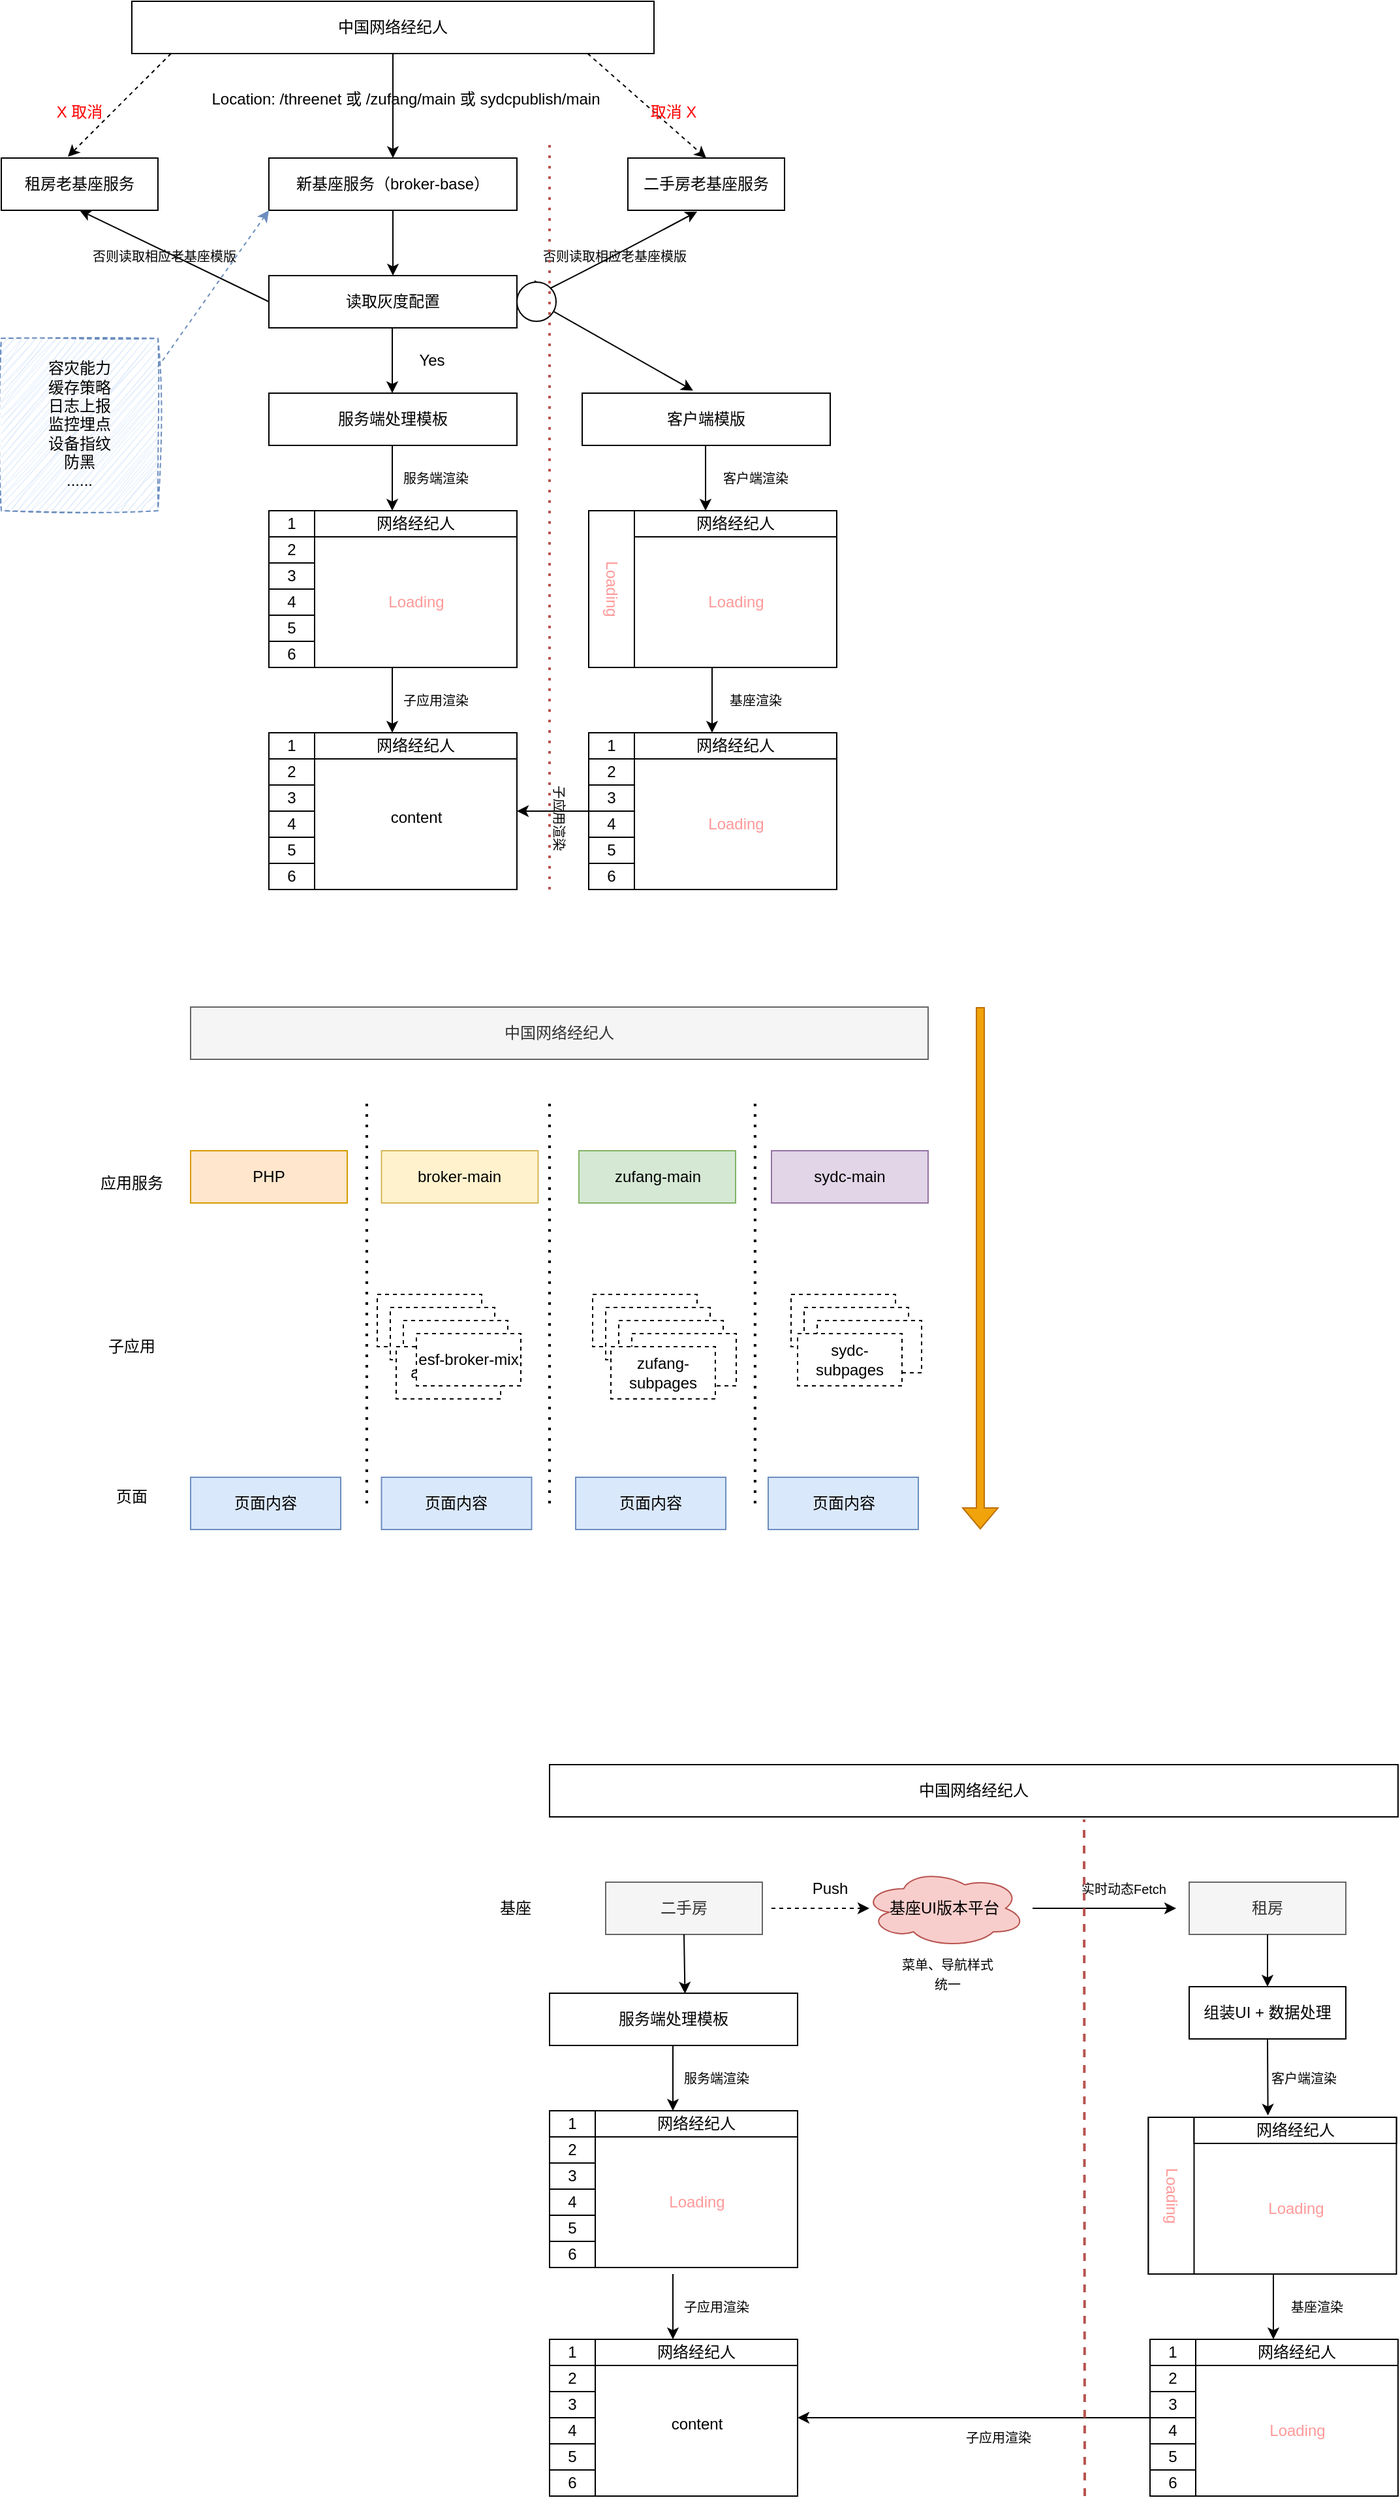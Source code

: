 <mxfile version="22.1.3" type="github">
  <diagram name="第 1 页" id="KboBQO40LJ166vQfK9up">
    <mxGraphModel dx="1192" dy="870" grid="1" gridSize="10" guides="1" tooltips="1" connect="1" arrows="1" fold="1" page="1" pageScale="1" pageWidth="1654" pageHeight="2336" math="0" shadow="0">
      <root>
        <mxCell id="0" />
        <mxCell id="1" parent="0" />
        <mxCell id="LZNmQ3xyyFpSb8-bCFY_-2" value="中国网络经纪人" style="rounded=0;whiteSpace=wrap;html=1;" parent="1" vertex="1">
          <mxGeometry x="420" y="50" width="400" height="40" as="geometry" />
        </mxCell>
        <mxCell id="CjFGkRXVxmC30UTL341p-1" value="二手房老基座服务" style="rounded=0;whiteSpace=wrap;html=1;" vertex="1" parent="1">
          <mxGeometry x="800" y="170" width="120" height="40" as="geometry" />
        </mxCell>
        <mxCell id="CjFGkRXVxmC30UTL341p-2" value="新基座服务（broker-base）" style="rounded=0;whiteSpace=wrap;html=1;" vertex="1" parent="1">
          <mxGeometry x="525" y="170" width="190" height="40" as="geometry" />
        </mxCell>
        <mxCell id="CjFGkRXVxmC30UTL341p-3" value="租房老基座服务" style="rounded=0;whiteSpace=wrap;html=1;" vertex="1" parent="1">
          <mxGeometry x="320" y="170" width="120" height="40" as="geometry" />
        </mxCell>
        <mxCell id="CjFGkRXVxmC30UTL341p-8" value="读取灰度配置" style="rounded=0;whiteSpace=wrap;html=1;" vertex="1" parent="1">
          <mxGeometry x="525" y="260" width="190" height="40" as="geometry" />
        </mxCell>
        <mxCell id="CjFGkRXVxmC30UTL341p-9" value="服务端处理模板" style="rounded=0;whiteSpace=wrap;html=1;" vertex="1" parent="1">
          <mxGeometry x="525" y="350" width="190" height="40" as="geometry" />
        </mxCell>
        <mxCell id="CjFGkRXVxmC30UTL341p-10" value="" style="rounded=0;whiteSpace=wrap;html=1;" vertex="1" parent="1">
          <mxGeometry x="525" y="440" width="190" height="120" as="geometry" />
        </mxCell>
        <mxCell id="CjFGkRXVxmC30UTL341p-11" value="" style="endArrow=classic;html=1;rounded=0;exitX=0.5;exitY=1;exitDx=0;exitDy=0;entryX=0.5;entryY=0;entryDx=0;entryDy=0;" edge="1" parent="1" source="CjFGkRXVxmC30UTL341p-2" target="CjFGkRXVxmC30UTL341p-8">
          <mxGeometry width="50" height="50" relative="1" as="geometry">
            <mxPoint x="290" y="490" as="sourcePoint" />
            <mxPoint x="620" y="250" as="targetPoint" />
          </mxGeometry>
        </mxCell>
        <mxCell id="CjFGkRXVxmC30UTL341p-12" value="" style="endArrow=classic;html=1;rounded=0;exitX=0.5;exitY=1;exitDx=0;exitDy=0;entryX=0.5;entryY=0;entryDx=0;entryDy=0;" edge="1" parent="1">
          <mxGeometry width="50" height="50" relative="1" as="geometry">
            <mxPoint x="619.5" y="300" as="sourcePoint" />
            <mxPoint x="619.5" y="350" as="targetPoint" />
          </mxGeometry>
        </mxCell>
        <mxCell id="CjFGkRXVxmC30UTL341p-13" value="" style="endArrow=classic;html=1;rounded=0;exitX=0.5;exitY=1;exitDx=0;exitDy=0;entryX=0.5;entryY=0;entryDx=0;entryDy=0;" edge="1" parent="1">
          <mxGeometry width="50" height="50" relative="1" as="geometry">
            <mxPoint x="619.5" y="390" as="sourcePoint" />
            <mxPoint x="619.5" y="440" as="targetPoint" />
          </mxGeometry>
        </mxCell>
        <mxCell id="CjFGkRXVxmC30UTL341p-15" value="1" style="rounded=0;whiteSpace=wrap;html=1;" vertex="1" parent="1">
          <mxGeometry x="525" y="440" width="35" height="20" as="geometry" />
        </mxCell>
        <mxCell id="CjFGkRXVxmC30UTL341p-16" value="2" style="rounded=0;whiteSpace=wrap;html=1;" vertex="1" parent="1">
          <mxGeometry x="525" y="460" width="35" height="20" as="geometry" />
        </mxCell>
        <mxCell id="CjFGkRXVxmC30UTL341p-17" value="网络经纪人" style="rounded=0;whiteSpace=wrap;html=1;" vertex="1" parent="1">
          <mxGeometry x="560" y="440" width="155" height="20" as="geometry" />
        </mxCell>
        <mxCell id="CjFGkRXVxmC30UTL341p-18" value="3" style="rounded=0;whiteSpace=wrap;html=1;" vertex="1" parent="1">
          <mxGeometry x="525" y="480" width="35" height="20" as="geometry" />
        </mxCell>
        <mxCell id="CjFGkRXVxmC30UTL341p-19" value="4" style="rounded=0;whiteSpace=wrap;html=1;" vertex="1" parent="1">
          <mxGeometry x="525" y="500" width="35" height="20" as="geometry" />
        </mxCell>
        <mxCell id="CjFGkRXVxmC30UTL341p-20" value="5" style="rounded=0;whiteSpace=wrap;html=1;" vertex="1" parent="1">
          <mxGeometry x="525" y="520" width="35" height="20" as="geometry" />
        </mxCell>
        <mxCell id="CjFGkRXVxmC30UTL341p-21" value="6" style="rounded=0;whiteSpace=wrap;html=1;" vertex="1" parent="1">
          <mxGeometry x="525" y="540" width="35" height="20" as="geometry" />
        </mxCell>
        <mxCell id="CjFGkRXVxmC30UTL341p-22" value="&lt;font color=&quot;#ff9999&quot;&gt;Loading&lt;/font&gt;" style="rounded=0;whiteSpace=wrap;html=1;strokeColor=none;" vertex="1" parent="1">
          <mxGeometry x="578" y="480" width="120" height="60" as="geometry" />
        </mxCell>
        <mxCell id="CjFGkRXVxmC30UTL341p-23" value="" style="rounded=0;whiteSpace=wrap;html=1;" vertex="1" parent="1">
          <mxGeometry x="525" y="610" width="190" height="120" as="geometry" />
        </mxCell>
        <mxCell id="CjFGkRXVxmC30UTL341p-24" value="1" style="rounded=0;whiteSpace=wrap;html=1;" vertex="1" parent="1">
          <mxGeometry x="525" y="610" width="35" height="20" as="geometry" />
        </mxCell>
        <mxCell id="CjFGkRXVxmC30UTL341p-25" value="2" style="rounded=0;whiteSpace=wrap;html=1;" vertex="1" parent="1">
          <mxGeometry x="525" y="630" width="35" height="20" as="geometry" />
        </mxCell>
        <mxCell id="CjFGkRXVxmC30UTL341p-26" value="网络经纪人" style="rounded=0;whiteSpace=wrap;html=1;" vertex="1" parent="1">
          <mxGeometry x="560" y="610" width="155" height="20" as="geometry" />
        </mxCell>
        <mxCell id="CjFGkRXVxmC30UTL341p-27" value="3" style="rounded=0;whiteSpace=wrap;html=1;" vertex="1" parent="1">
          <mxGeometry x="525" y="650" width="35" height="20" as="geometry" />
        </mxCell>
        <mxCell id="CjFGkRXVxmC30UTL341p-28" value="4" style="rounded=0;whiteSpace=wrap;html=1;" vertex="1" parent="1">
          <mxGeometry x="525" y="670" width="35" height="20" as="geometry" />
        </mxCell>
        <mxCell id="CjFGkRXVxmC30UTL341p-29" value="5" style="rounded=0;whiteSpace=wrap;html=1;" vertex="1" parent="1">
          <mxGeometry x="525" y="690" width="35" height="20" as="geometry" />
        </mxCell>
        <mxCell id="CjFGkRXVxmC30UTL341p-30" value="6" style="rounded=0;whiteSpace=wrap;html=1;" vertex="1" parent="1">
          <mxGeometry x="525" y="710" width="35" height="20" as="geometry" />
        </mxCell>
        <mxCell id="CjFGkRXVxmC30UTL341p-33" value="content" style="text;html=1;strokeColor=none;fillColor=none;align=center;verticalAlign=middle;whiteSpace=wrap;rounded=0;" vertex="1" parent="1">
          <mxGeometry x="607.5" y="660" width="60" height="30" as="geometry" />
        </mxCell>
        <mxCell id="CjFGkRXVxmC30UTL341p-34" value="" style="endArrow=classic;html=1;rounded=0;exitX=0.5;exitY=1;exitDx=0;exitDy=0;entryX=0.5;entryY=0;entryDx=0;entryDy=0;" edge="1" parent="1">
          <mxGeometry width="50" height="50" relative="1" as="geometry">
            <mxPoint x="619.5" y="560" as="sourcePoint" />
            <mxPoint x="619.5" y="610" as="targetPoint" />
          </mxGeometry>
        </mxCell>
        <mxCell id="CjFGkRXVxmC30UTL341p-35" value="" style="endArrow=classic;html=1;rounded=0;exitX=0.5;exitY=1;exitDx=0;exitDy=0;entryX=0.5;entryY=0;entryDx=0;entryDy=0;" edge="1" parent="1" source="LZNmQ3xyyFpSb8-bCFY_-2" target="CjFGkRXVxmC30UTL341p-2">
          <mxGeometry width="50" height="50" relative="1" as="geometry">
            <mxPoint x="630" y="160" as="sourcePoint" />
            <mxPoint x="680" y="110" as="targetPoint" />
          </mxGeometry>
        </mxCell>
        <mxCell id="CjFGkRXVxmC30UTL341p-36" value="Location: /threenet 或 /zufang/main 或 sydcpublish/main" style="text;html=1;strokeColor=none;fillColor=none;align=center;verticalAlign=middle;whiteSpace=wrap;rounded=0;" vertex="1" parent="1">
          <mxGeometry x="450" y="110" width="360" height="30" as="geometry" />
        </mxCell>
        <mxCell id="CjFGkRXVxmC30UTL341p-37" value="" style="endArrow=classic;html=1;rounded=0;exitX=0.873;exitY=1;exitDx=0;exitDy=0;exitPerimeter=0;entryX=0.5;entryY=0;entryDx=0;entryDy=0;dashed=1;" edge="1" parent="1" source="LZNmQ3xyyFpSb8-bCFY_-2" target="CjFGkRXVxmC30UTL341p-1">
          <mxGeometry width="50" height="50" relative="1" as="geometry">
            <mxPoint x="920" y="130" as="sourcePoint" />
            <mxPoint x="970" y="80" as="targetPoint" />
          </mxGeometry>
        </mxCell>
        <mxCell id="CjFGkRXVxmC30UTL341p-38" value="" style="endArrow=classic;html=1;rounded=0;exitX=0.873;exitY=1;exitDx=0;exitDy=0;exitPerimeter=0;entryX=0.425;entryY=-0.025;entryDx=0;entryDy=0;entryPerimeter=0;dashed=1;" edge="1" parent="1" target="CjFGkRXVxmC30UTL341p-3">
          <mxGeometry width="50" height="50" relative="1" as="geometry">
            <mxPoint x="450" y="90" as="sourcePoint" />
            <mxPoint x="541" y="170" as="targetPoint" />
          </mxGeometry>
        </mxCell>
        <mxCell id="CjFGkRXVxmC30UTL341p-39" value="&lt;font color=&quot;#ff0000&quot;&gt;X 取消&lt;/font&gt;" style="text;html=1;strokeColor=none;fillColor=none;align=center;verticalAlign=middle;whiteSpace=wrap;rounded=0;" vertex="1" parent="1">
          <mxGeometry x="350" y="120" width="60" height="30" as="geometry" />
        </mxCell>
        <mxCell id="CjFGkRXVxmC30UTL341p-40" value="&lt;font color=&quot;#ff0000&quot;&gt;取消 X&lt;/font&gt;" style="text;html=1;strokeColor=none;fillColor=none;align=center;verticalAlign=middle;whiteSpace=wrap;rounded=0;" vertex="1" parent="1">
          <mxGeometry x="805" y="120" width="60" height="30" as="geometry" />
        </mxCell>
        <mxCell id="CjFGkRXVxmC30UTL341p-41" value="Yes" style="text;html=1;strokeColor=none;fillColor=none;align=center;verticalAlign=middle;whiteSpace=wrap;rounded=0;" vertex="1" parent="1">
          <mxGeometry x="620" y="310" width="60" height="30" as="geometry" />
        </mxCell>
        <mxCell id="CjFGkRXVxmC30UTL341p-43" value="" style="curved=1;endArrow=classic;html=1;rounded=0;entryX=0.442;entryY=1.025;entryDx=0;entryDy=0;entryPerimeter=0;" edge="1" parent="1" target="CjFGkRXVxmC30UTL341p-1">
          <mxGeometry width="50" height="50" relative="1" as="geometry">
            <mxPoint x="740" y="270" as="sourcePoint" />
            <mxPoint x="770" y="230" as="targetPoint" />
            <Array as="points">
              <mxPoint x="780" y="250" />
            </Array>
          </mxGeometry>
        </mxCell>
        <mxCell id="CjFGkRXVxmC30UTL341p-44" value="" style="curved=1;endArrow=classic;html=1;rounded=0;exitX=0;exitY=0.5;exitDx=0;exitDy=0;entryX=0.5;entryY=1;entryDx=0;entryDy=0;" edge="1" parent="1" source="CjFGkRXVxmC30UTL341p-8" target="CjFGkRXVxmC30UTL341p-3">
          <mxGeometry width="50" height="50" relative="1" as="geometry">
            <mxPoint x="300" y="300" as="sourcePoint" />
            <mxPoint x="460" y="190" as="targetPoint" />
            <Array as="points" />
          </mxGeometry>
        </mxCell>
        <mxCell id="CjFGkRXVxmC30UTL341p-45" value="&lt;font style=&quot;font-size: 10px;&quot;&gt;否则读取相应老基座模版&lt;/font&gt;" style="text;html=1;strokeColor=none;fillColor=none;align=center;verticalAlign=middle;whiteSpace=wrap;rounded=0;" vertex="1" parent="1">
          <mxGeometry x="710" y="230" width="160" height="30" as="geometry" />
        </mxCell>
        <mxCell id="CjFGkRXVxmC30UTL341p-49" value="&lt;font style=&quot;font-size: 10px;&quot;&gt;否则读取相应老基座模版&lt;/font&gt;" style="text;html=1;strokeColor=none;fillColor=none;align=center;verticalAlign=middle;whiteSpace=wrap;rounded=0;" vertex="1" parent="1">
          <mxGeometry x="365" y="230" width="160" height="30" as="geometry" />
        </mxCell>
        <mxCell id="CjFGkRXVxmC30UTL341p-50" value="&lt;font style=&quot;font-size: 10px;&quot;&gt;服务端渲染&lt;/font&gt;" style="text;html=1;strokeColor=none;fillColor=none;align=center;verticalAlign=middle;whiteSpace=wrap;rounded=0;" vertex="1" parent="1">
          <mxGeometry x="608" y="400" width="90" height="30" as="geometry" />
        </mxCell>
        <mxCell id="CjFGkRXVxmC30UTL341p-51" value="客户端模版" style="rounded=0;whiteSpace=wrap;html=1;" vertex="1" parent="1">
          <mxGeometry x="765" y="350" width="190" height="40" as="geometry" />
        </mxCell>
        <mxCell id="CjFGkRXVxmC30UTL341p-52" value="" style="endArrow=classic;html=1;rounded=0;entryX=0.447;entryY=-0.05;entryDx=0;entryDy=0;entryPerimeter=0;" edge="1" parent="1" source="CjFGkRXVxmC30UTL341p-53" target="CjFGkRXVxmC30UTL341p-51">
          <mxGeometry width="50" height="50" relative="1" as="geometry">
            <mxPoint x="740" y="280" as="sourcePoint" />
            <mxPoint x="880" y="290" as="targetPoint" />
          </mxGeometry>
        </mxCell>
        <mxCell id="CjFGkRXVxmC30UTL341p-54" value="" style="endArrow=classic;html=1;rounded=0;entryX=0.447;entryY=-0.05;entryDx=0;entryDy=0;entryPerimeter=0;" edge="1" parent="1" target="CjFGkRXVxmC30UTL341p-53">
          <mxGeometry width="50" height="50" relative="1" as="geometry">
            <mxPoint x="740" y="280" as="sourcePoint" />
            <mxPoint x="850" y="348" as="targetPoint" />
          </mxGeometry>
        </mxCell>
        <mxCell id="CjFGkRXVxmC30UTL341p-53" value="" style="ellipse;whiteSpace=wrap;html=1;aspect=fixed;" vertex="1" parent="1">
          <mxGeometry x="715" y="265" width="30" height="30" as="geometry" />
        </mxCell>
        <mxCell id="CjFGkRXVxmC30UTL341p-55" value="" style="rounded=0;whiteSpace=wrap;html=1;" vertex="1" parent="1">
          <mxGeometry x="770" y="440" width="190" height="120" as="geometry" />
        </mxCell>
        <mxCell id="CjFGkRXVxmC30UTL341p-56" value="" style="rounded=0;whiteSpace=wrap;html=1;" vertex="1" parent="1">
          <mxGeometry x="770" y="440" width="35" height="120" as="geometry" />
        </mxCell>
        <mxCell id="CjFGkRXVxmC30UTL341p-58" value="网络经纪人" style="rounded=0;whiteSpace=wrap;html=1;" vertex="1" parent="1">
          <mxGeometry x="805" y="440" width="155" height="20" as="geometry" />
        </mxCell>
        <mxCell id="CjFGkRXVxmC30UTL341p-63" value="&lt;font color=&quot;#ff9999&quot;&gt;Loading&lt;/font&gt;" style="rounded=0;whiteSpace=wrap;html=1;strokeColor=none;" vertex="1" parent="1">
          <mxGeometry x="823" y="480" width="120" height="60" as="geometry" />
        </mxCell>
        <mxCell id="CjFGkRXVxmC30UTL341p-64" value="" style="rounded=0;whiteSpace=wrap;html=1;" vertex="1" parent="1">
          <mxGeometry x="770" y="610" width="190" height="120" as="geometry" />
        </mxCell>
        <mxCell id="CjFGkRXVxmC30UTL341p-65" value="1" style="rounded=0;whiteSpace=wrap;html=1;" vertex="1" parent="1">
          <mxGeometry x="770" y="610" width="35" height="20" as="geometry" />
        </mxCell>
        <mxCell id="CjFGkRXVxmC30UTL341p-66" value="2" style="rounded=0;whiteSpace=wrap;html=1;" vertex="1" parent="1">
          <mxGeometry x="770" y="630" width="35" height="20" as="geometry" />
        </mxCell>
        <mxCell id="CjFGkRXVxmC30UTL341p-67" value="网络经纪人" style="rounded=0;whiteSpace=wrap;html=1;" vertex="1" parent="1">
          <mxGeometry x="805" y="610" width="155" height="20" as="geometry" />
        </mxCell>
        <mxCell id="CjFGkRXVxmC30UTL341p-68" value="3" style="rounded=0;whiteSpace=wrap;html=1;" vertex="1" parent="1">
          <mxGeometry x="770" y="650" width="35" height="20" as="geometry" />
        </mxCell>
        <mxCell id="CjFGkRXVxmC30UTL341p-69" value="4" style="rounded=0;whiteSpace=wrap;html=1;" vertex="1" parent="1">
          <mxGeometry x="770" y="670" width="35" height="20" as="geometry" />
        </mxCell>
        <mxCell id="CjFGkRXVxmC30UTL341p-70" value="5" style="rounded=0;whiteSpace=wrap;html=1;" vertex="1" parent="1">
          <mxGeometry x="770" y="690" width="35" height="20" as="geometry" />
        </mxCell>
        <mxCell id="CjFGkRXVxmC30UTL341p-71" value="6" style="rounded=0;whiteSpace=wrap;html=1;" vertex="1" parent="1">
          <mxGeometry x="770" y="710" width="35" height="20" as="geometry" />
        </mxCell>
        <mxCell id="CjFGkRXVxmC30UTL341p-73" value="" style="endArrow=classic;html=1;rounded=0;exitX=0.5;exitY=1;exitDx=0;exitDy=0;entryX=0.5;entryY=0;entryDx=0;entryDy=0;" edge="1" parent="1">
          <mxGeometry width="50" height="50" relative="1" as="geometry">
            <mxPoint x="864.5" y="560" as="sourcePoint" />
            <mxPoint x="864.5" y="610" as="targetPoint" />
          </mxGeometry>
        </mxCell>
        <mxCell id="CjFGkRXVxmC30UTL341p-74" value="&lt;font style=&quot;font-size: 10px;&quot;&gt;客户端渲染&lt;/font&gt;" style="text;html=1;strokeColor=none;fillColor=none;align=center;verticalAlign=middle;whiteSpace=wrap;rounded=0;" vertex="1" parent="1">
          <mxGeometry x="853" y="400" width="90" height="30" as="geometry" />
        </mxCell>
        <mxCell id="CjFGkRXVxmC30UTL341p-75" value="&lt;font color=&quot;#ff9999&quot;&gt;Loading&lt;/font&gt;" style="rounded=0;whiteSpace=wrap;html=1;strokeColor=none;rotation=90;" vertex="1" parent="1">
          <mxGeometry x="731.25" y="485" width="112.5" height="30" as="geometry" />
        </mxCell>
        <mxCell id="CjFGkRXVxmC30UTL341p-77" value="&lt;font color=&quot;#ff9999&quot;&gt;Loading&lt;/font&gt;" style="rounded=0;whiteSpace=wrap;html=1;strokeColor=none;" vertex="1" parent="1">
          <mxGeometry x="823" y="650" width="120" height="60" as="geometry" />
        </mxCell>
        <mxCell id="CjFGkRXVxmC30UTL341p-78" value="" style="endArrow=classic;html=1;rounded=0;exitX=0.5;exitY=1;exitDx=0;exitDy=0;entryX=0.5;entryY=0;entryDx=0;entryDy=0;" edge="1" parent="1">
          <mxGeometry width="50" height="50" relative="1" as="geometry">
            <mxPoint x="859.5" y="390" as="sourcePoint" />
            <mxPoint x="859.5" y="440" as="targetPoint" />
          </mxGeometry>
        </mxCell>
        <mxCell id="CjFGkRXVxmC30UTL341p-79" value="" style="endArrow=classic;html=1;rounded=0;exitX=0;exitY=0;exitDx=0;exitDy=0;entryX=1;entryY=0.5;entryDx=0;entryDy=0;" edge="1" parent="1" source="CjFGkRXVxmC30UTL341p-69" target="CjFGkRXVxmC30UTL341p-23">
          <mxGeometry width="50" height="50" relative="1" as="geometry">
            <mxPoint x="884.5" y="580" as="sourcePoint" />
            <mxPoint x="884.5" y="630" as="targetPoint" />
          </mxGeometry>
        </mxCell>
        <mxCell id="CjFGkRXVxmC30UTL341p-81" value="中国网络经纪人" style="rounded=0;whiteSpace=wrap;html=1;fillColor=#f5f5f5;fontColor=#333333;strokeColor=#666666;" vertex="1" parent="1">
          <mxGeometry x="465" y="820" width="565" height="40" as="geometry" />
        </mxCell>
        <mxCell id="CjFGkRXVxmC30UTL341p-82" value="PHP" style="rounded=0;whiteSpace=wrap;html=1;fillColor=#ffe6cc;strokeColor=#d79b00;" vertex="1" parent="1">
          <mxGeometry x="465" y="930" width="120" height="40" as="geometry" />
        </mxCell>
        <mxCell id="CjFGkRXVxmC30UTL341p-83" value="broker-main" style="rounded=0;whiteSpace=wrap;html=1;fillColor=#fff2cc;strokeColor=#d6b656;" vertex="1" parent="1">
          <mxGeometry x="611.25" y="930" width="120" height="40" as="geometry" />
        </mxCell>
        <mxCell id="CjFGkRXVxmC30UTL341p-84" value="租房" style="rounded=0;whiteSpace=wrap;html=1;fillColor=#f5f5f5;fontColor=#333333;strokeColor=#666666;" vertex="1" parent="1">
          <mxGeometry x="1230" y="1490" width="120" height="40" as="geometry" />
        </mxCell>
        <mxCell id="CjFGkRXVxmC30UTL341p-85" value="sydc-main" style="rounded=0;whiteSpace=wrap;html=1;fillColor=#e1d5e7;strokeColor=#9673a6;" vertex="1" parent="1">
          <mxGeometry x="910" y="930" width="120" height="40" as="geometry" />
        </mxCell>
        <mxCell id="CjFGkRXVxmC30UTL341p-86" value="broker-web" style="rounded=0;whiteSpace=wrap;html=1;dashed=1;" vertex="1" parent="1">
          <mxGeometry x="608" y="1040" width="80" height="40" as="geometry" />
        </mxCell>
        <mxCell id="CjFGkRXVxmC30UTL341p-87" value="esf-web" style="rounded=0;whiteSpace=wrap;html=1;dashed=1;" vertex="1" parent="1">
          <mxGeometry x="618" y="1050" width="80" height="40" as="geometry" />
        </mxCell>
        <mxCell id="CjFGkRXVxmC30UTL341p-88" value="esf-shikan" style="rounded=0;whiteSpace=wrap;html=1;dashed=1;" vertex="1" parent="1">
          <mxGeometry x="628" y="1060" width="80" height="40" as="geometry" />
        </mxCell>
        <mxCell id="CjFGkRXVxmC30UTL341p-90" value="aifang-web" style="rounded=0;whiteSpace=wrap;html=1;dashed=1;" vertex="1" parent="1">
          <mxGeometry x="622.5" y="1080" width="80" height="40" as="geometry" />
        </mxCell>
        <mxCell id="CjFGkRXVxmC30UTL341p-91" value="..." style="rounded=0;whiteSpace=wrap;html=1;dashed=1;" vertex="1" parent="1">
          <mxGeometry x="773" y="1040" width="80" height="40" as="geometry" />
        </mxCell>
        <mxCell id="CjFGkRXVxmC30UTL341p-95" value="..." style="rounded=0;whiteSpace=wrap;html=1;dashed=1;" vertex="1" parent="1">
          <mxGeometry x="925" y="1040" width="80" height="40" as="geometry" />
        </mxCell>
        <mxCell id="CjFGkRXVxmC30UTL341p-97" value="页面内容" style="rounded=0;whiteSpace=wrap;html=1;fillColor=#dae8fc;strokeColor=#6c8ebf;" vertex="1" parent="1">
          <mxGeometry x="465" y="1180" width="115" height="40" as="geometry" />
        </mxCell>
        <mxCell id="CjFGkRXVxmC30UTL341p-103" value="" style="shape=flexArrow;endArrow=classic;html=1;rounded=0;endSize=5;startSize=5;strokeWidth=1;width=6;startWidth=16;endWidth=20;fillColor=#f0a30a;strokeColor=#BD7000;" edge="1" parent="1">
          <mxGeometry width="50" height="50" relative="1" as="geometry">
            <mxPoint x="1070" y="820" as="sourcePoint" />
            <mxPoint x="1070" y="1220" as="targetPoint" />
          </mxGeometry>
        </mxCell>
        <mxCell id="CjFGkRXVxmC30UTL341p-104" value="应用服务" style="text;html=1;strokeColor=none;fillColor=none;align=center;verticalAlign=middle;whiteSpace=wrap;rounded=0;" vertex="1" parent="1">
          <mxGeometry x="390" y="940" width="60" height="30" as="geometry" />
        </mxCell>
        <mxCell id="CjFGkRXVxmC30UTL341p-105" value="子应用" style="text;html=1;strokeColor=none;fillColor=none;align=center;verticalAlign=middle;whiteSpace=wrap;rounded=0;" vertex="1" parent="1">
          <mxGeometry x="390" y="1065" width="60" height="30" as="geometry" />
        </mxCell>
        <mxCell id="CjFGkRXVxmC30UTL341p-106" value="页面" style="text;html=1;strokeColor=none;fillColor=none;align=center;verticalAlign=middle;whiteSpace=wrap;rounded=0;" vertex="1" parent="1">
          <mxGeometry x="390" y="1180" width="60" height="30" as="geometry" />
        </mxCell>
        <mxCell id="CjFGkRXVxmC30UTL341p-107" value="&lt;span style=&quot;font-size: 10px;&quot;&gt;子应用渲染&lt;/span&gt;" style="text;html=1;strokeColor=none;fillColor=none;align=center;verticalAlign=middle;whiteSpace=wrap;rounded=0;" vertex="1" parent="1">
          <mxGeometry x="608" y="570" width="90" height="30" as="geometry" />
        </mxCell>
        <mxCell id="CjFGkRXVxmC30UTL341p-108" value="&lt;span style=&quot;font-size: 10px;&quot;&gt;基座渲染&lt;/span&gt;" style="text;html=1;strokeColor=none;fillColor=none;align=center;verticalAlign=middle;whiteSpace=wrap;rounded=0;" vertex="1" parent="1">
          <mxGeometry x="853" y="570" width="90" height="30" as="geometry" />
        </mxCell>
        <mxCell id="CjFGkRXVxmC30UTL341p-109" value="&lt;span style=&quot;font-size: 10px;&quot;&gt;子应用渲染&lt;/span&gt;" style="text;html=1;strokeColor=none;fillColor=none;align=center;verticalAlign=middle;whiteSpace=wrap;rounded=0;rotation=90;" vertex="1" parent="1">
          <mxGeometry x="702.5" y="660" width="90" height="30" as="geometry" />
        </mxCell>
        <mxCell id="CjFGkRXVxmC30UTL341p-110" value="" style="endArrow=none;dashed=1;html=1;dashPattern=1 3;strokeWidth=2;rounded=0;fillColor=#f8cecc;strokeColor=#b85450;" edge="1" parent="1">
          <mxGeometry width="50" height="50" relative="1" as="geometry">
            <mxPoint x="740" y="730" as="sourcePoint" />
            <mxPoint x="740" y="160" as="targetPoint" />
          </mxGeometry>
        </mxCell>
        <mxCell id="CjFGkRXVxmC30UTL341p-112" value="中国网络经纪人" style="rounded=0;whiteSpace=wrap;html=1;" vertex="1" parent="1">
          <mxGeometry x="740" y="1400" width="650" height="40" as="geometry" />
        </mxCell>
        <mxCell id="CjFGkRXVxmC30UTL341p-114" value="基座UI版本平台" style="ellipse;shape=cloud;whiteSpace=wrap;html=1;fillColor=#f8cecc;strokeColor=#b85450;" vertex="1" parent="1">
          <mxGeometry x="980" y="1480" width="125" height="60" as="geometry" />
        </mxCell>
        <mxCell id="CjFGkRXVxmC30UTL341p-115" value="二手房" style="rounded=0;whiteSpace=wrap;html=1;fillColor=#f5f5f5;strokeColor=#666666;fontColor=#333333;" vertex="1" parent="1">
          <mxGeometry x="783" y="1490" width="120" height="40" as="geometry" />
        </mxCell>
        <mxCell id="CjFGkRXVxmC30UTL341p-118" value="&lt;font style=&quot;font-size: 10px;&quot;&gt;实时动态Fetch&lt;/font&gt;" style="text;html=1;strokeColor=none;fillColor=none;align=center;verticalAlign=middle;whiteSpace=wrap;rounded=0;" vertex="1" parent="1">
          <mxGeometry x="1140" y="1480" width="80" height="30" as="geometry" />
        </mxCell>
        <mxCell id="CjFGkRXVxmC30UTL341p-119" value="" style="endArrow=classic;html=1;rounded=0;dashed=1;entryX=1;entryY=1;entryDx=0;entryDy=0;" edge="1" parent="1" target="CjFGkRXVxmC30UTL341p-121">
          <mxGeometry width="50" height="50" relative="1" as="geometry">
            <mxPoint x="910" y="1510" as="sourcePoint" />
            <mxPoint x="1000" y="1510" as="targetPoint" />
          </mxGeometry>
        </mxCell>
        <mxCell id="CjFGkRXVxmC30UTL341p-120" value="" style="endArrow=classic;html=1;rounded=0;" edge="1" parent="1">
          <mxGeometry width="50" height="50" relative="1" as="geometry">
            <mxPoint x="1110" y="1510" as="sourcePoint" />
            <mxPoint x="1220" y="1510" as="targetPoint" />
          </mxGeometry>
        </mxCell>
        <mxCell id="CjFGkRXVxmC30UTL341p-121" value="Push" style="text;html=1;strokeColor=none;fillColor=none;align=center;verticalAlign=middle;whiteSpace=wrap;rounded=0;" vertex="1" parent="1">
          <mxGeometry x="925" y="1480" width="60" height="30" as="geometry" />
        </mxCell>
        <mxCell id="CjFGkRXVxmC30UTL341p-122" value="基座" style="text;html=1;strokeColor=none;fillColor=none;align=center;verticalAlign=middle;whiteSpace=wrap;rounded=0;" vertex="1" parent="1">
          <mxGeometry x="688" y="1495" width="52" height="30" as="geometry" />
        </mxCell>
        <mxCell id="CjFGkRXVxmC30UTL341p-123" value="组装UI + 数据处理" style="rounded=0;whiteSpace=wrap;html=1;" vertex="1" parent="1">
          <mxGeometry x="1230" y="1570" width="120" height="40" as="geometry" />
        </mxCell>
        <mxCell id="CjFGkRXVxmC30UTL341p-124" value="" style="endArrow=classic;html=1;rounded=0;exitX=0.5;exitY=1;exitDx=0;exitDy=0;entryX=0.5;entryY=0;entryDx=0;entryDy=0;" edge="1" parent="1" source="CjFGkRXVxmC30UTL341p-84" target="CjFGkRXVxmC30UTL341p-123">
          <mxGeometry width="50" height="50" relative="1" as="geometry">
            <mxPoint x="820" y="1780" as="sourcePoint" />
            <mxPoint x="870" y="1730" as="targetPoint" />
          </mxGeometry>
        </mxCell>
        <mxCell id="CjFGkRXVxmC30UTL341p-126" value="" style="rounded=0;whiteSpace=wrap;html=1;" vertex="1" parent="1">
          <mxGeometry x="1198.75" y="1670" width="190" height="120" as="geometry" />
        </mxCell>
        <mxCell id="CjFGkRXVxmC30UTL341p-127" value="" style="rounded=0;whiteSpace=wrap;html=1;" vertex="1" parent="1">
          <mxGeometry x="1198.75" y="1670" width="35" height="120" as="geometry" />
        </mxCell>
        <mxCell id="CjFGkRXVxmC30UTL341p-128" value="网络经纪人" style="rounded=0;whiteSpace=wrap;html=1;" vertex="1" parent="1">
          <mxGeometry x="1233.75" y="1670" width="155" height="20" as="geometry" />
        </mxCell>
        <mxCell id="CjFGkRXVxmC30UTL341p-129" value="&lt;font color=&quot;#ff9999&quot;&gt;Loading&lt;/font&gt;" style="rounded=0;whiteSpace=wrap;html=1;strokeColor=none;" vertex="1" parent="1">
          <mxGeometry x="1251.75" y="1710" width="120" height="60" as="geometry" />
        </mxCell>
        <mxCell id="CjFGkRXVxmC30UTL341p-130" value="&lt;font color=&quot;#ff9999&quot;&gt;Loading&lt;/font&gt;" style="rounded=0;whiteSpace=wrap;html=1;strokeColor=none;rotation=90;" vertex="1" parent="1">
          <mxGeometry x="1160" y="1715" width="112.5" height="30" as="geometry" />
        </mxCell>
        <mxCell id="CjFGkRXVxmC30UTL341p-131" value="" style="endArrow=classic;html=1;rounded=0;exitX=0.5;exitY=1;exitDx=0;exitDy=0;entryX=0.365;entryY=-0.067;entryDx=0;entryDy=0;entryPerimeter=0;" edge="1" parent="1" source="CjFGkRXVxmC30UTL341p-123" target="CjFGkRXVxmC30UTL341p-128">
          <mxGeometry width="50" height="50" relative="1" as="geometry">
            <mxPoint x="1300" y="1540" as="sourcePoint" />
            <mxPoint x="1300" y="1573" as="targetPoint" />
          </mxGeometry>
        </mxCell>
        <mxCell id="CjFGkRXVxmC30UTL341p-132" value="" style="rounded=0;whiteSpace=wrap;html=1;" vertex="1" parent="1">
          <mxGeometry x="740" y="1840" width="190" height="120" as="geometry" />
        </mxCell>
        <mxCell id="CjFGkRXVxmC30UTL341p-133" value="1" style="rounded=0;whiteSpace=wrap;html=1;" vertex="1" parent="1">
          <mxGeometry x="740" y="1840" width="35" height="20" as="geometry" />
        </mxCell>
        <mxCell id="CjFGkRXVxmC30UTL341p-134" value="2" style="rounded=0;whiteSpace=wrap;html=1;" vertex="1" parent="1">
          <mxGeometry x="740" y="1860" width="35" height="20" as="geometry" />
        </mxCell>
        <mxCell id="CjFGkRXVxmC30UTL341p-135" value="网络经纪人" style="rounded=0;whiteSpace=wrap;html=1;" vertex="1" parent="1">
          <mxGeometry x="775" y="1840" width="155" height="20" as="geometry" />
        </mxCell>
        <mxCell id="CjFGkRXVxmC30UTL341p-136" value="3" style="rounded=0;whiteSpace=wrap;html=1;" vertex="1" parent="1">
          <mxGeometry x="740" y="1880" width="35" height="20" as="geometry" />
        </mxCell>
        <mxCell id="CjFGkRXVxmC30UTL341p-137" value="4" style="rounded=0;whiteSpace=wrap;html=1;" vertex="1" parent="1">
          <mxGeometry x="740" y="1900" width="35" height="20" as="geometry" />
        </mxCell>
        <mxCell id="CjFGkRXVxmC30UTL341p-138" value="5" style="rounded=0;whiteSpace=wrap;html=1;" vertex="1" parent="1">
          <mxGeometry x="740" y="1920" width="35" height="20" as="geometry" />
        </mxCell>
        <mxCell id="CjFGkRXVxmC30UTL341p-139" value="6" style="rounded=0;whiteSpace=wrap;html=1;" vertex="1" parent="1">
          <mxGeometry x="740" y="1940" width="35" height="20" as="geometry" />
        </mxCell>
        <mxCell id="CjFGkRXVxmC30UTL341p-140" value="content" style="text;html=1;strokeColor=none;fillColor=none;align=center;verticalAlign=middle;whiteSpace=wrap;rounded=0;" vertex="1" parent="1">
          <mxGeometry x="822.5" y="1890" width="60" height="30" as="geometry" />
        </mxCell>
        <mxCell id="CjFGkRXVxmC30UTL341p-141" value="" style="endArrow=classic;html=1;rounded=0;exitX=0.5;exitY=1;exitDx=0;exitDy=0;entryX=0.5;entryY=0;entryDx=0;entryDy=0;" edge="1" parent="1">
          <mxGeometry width="50" height="50" relative="1" as="geometry">
            <mxPoint x="834.5" y="1790" as="sourcePoint" />
            <mxPoint x="834.5" y="1840" as="targetPoint" />
          </mxGeometry>
        </mxCell>
        <mxCell id="CjFGkRXVxmC30UTL341p-142" value="" style="rounded=0;whiteSpace=wrap;html=1;" vertex="1" parent="1">
          <mxGeometry x="1200" y="1840" width="190" height="120" as="geometry" />
        </mxCell>
        <mxCell id="CjFGkRXVxmC30UTL341p-143" value="1" style="rounded=0;whiteSpace=wrap;html=1;" vertex="1" parent="1">
          <mxGeometry x="1200" y="1840" width="35" height="20" as="geometry" />
        </mxCell>
        <mxCell id="CjFGkRXVxmC30UTL341p-144" value="2" style="rounded=0;whiteSpace=wrap;html=1;" vertex="1" parent="1">
          <mxGeometry x="1200" y="1860" width="35" height="20" as="geometry" />
        </mxCell>
        <mxCell id="CjFGkRXVxmC30UTL341p-145" value="网络经纪人" style="rounded=0;whiteSpace=wrap;html=1;" vertex="1" parent="1">
          <mxGeometry x="1235" y="1840" width="155" height="20" as="geometry" />
        </mxCell>
        <mxCell id="CjFGkRXVxmC30UTL341p-146" value="3" style="rounded=0;whiteSpace=wrap;html=1;" vertex="1" parent="1">
          <mxGeometry x="1200" y="1880" width="35" height="20" as="geometry" />
        </mxCell>
        <mxCell id="CjFGkRXVxmC30UTL341p-147" value="4" style="rounded=0;whiteSpace=wrap;html=1;" vertex="1" parent="1">
          <mxGeometry x="1200" y="1900" width="35" height="20" as="geometry" />
        </mxCell>
        <mxCell id="CjFGkRXVxmC30UTL341p-148" value="5" style="rounded=0;whiteSpace=wrap;html=1;" vertex="1" parent="1">
          <mxGeometry x="1200" y="1920" width="35" height="20" as="geometry" />
        </mxCell>
        <mxCell id="CjFGkRXVxmC30UTL341p-149" value="6" style="rounded=0;whiteSpace=wrap;html=1;" vertex="1" parent="1">
          <mxGeometry x="1200" y="1940" width="35" height="20" as="geometry" />
        </mxCell>
        <mxCell id="CjFGkRXVxmC30UTL341p-150" value="" style="endArrow=classic;html=1;rounded=0;exitX=0.5;exitY=1;exitDx=0;exitDy=0;entryX=0.5;entryY=0;entryDx=0;entryDy=0;" edge="1" parent="1">
          <mxGeometry width="50" height="50" relative="1" as="geometry">
            <mxPoint x="1294.5" y="1790" as="sourcePoint" />
            <mxPoint x="1294.5" y="1840" as="targetPoint" />
          </mxGeometry>
        </mxCell>
        <mxCell id="CjFGkRXVxmC30UTL341p-151" value="&lt;font color=&quot;#ff9999&quot;&gt;Loading&lt;/font&gt;" style="rounded=0;whiteSpace=wrap;html=1;strokeColor=none;" vertex="1" parent="1">
          <mxGeometry x="1253" y="1880" width="120" height="60" as="geometry" />
        </mxCell>
        <mxCell id="CjFGkRXVxmC30UTL341p-152" value="" style="endArrow=classic;html=1;rounded=0;exitX=0;exitY=0;exitDx=0;exitDy=0;entryX=1;entryY=0.5;entryDx=0;entryDy=0;" edge="1" parent="1" source="CjFGkRXVxmC30UTL341p-147" target="CjFGkRXVxmC30UTL341p-132">
          <mxGeometry width="50" height="50" relative="1" as="geometry">
            <mxPoint x="1314.5" y="1810" as="sourcePoint" />
            <mxPoint x="1314.5" y="1860" as="targetPoint" />
          </mxGeometry>
        </mxCell>
        <mxCell id="CjFGkRXVxmC30UTL341p-153" value="&lt;span style=&quot;font-size: 10px;&quot;&gt;子应用渲染&lt;/span&gt;" style="text;html=1;strokeColor=none;fillColor=none;align=center;verticalAlign=middle;whiteSpace=wrap;rounded=0;" vertex="1" parent="1">
          <mxGeometry x="823" y="1800" width="90" height="30" as="geometry" />
        </mxCell>
        <mxCell id="CjFGkRXVxmC30UTL341p-154" value="&lt;span style=&quot;font-size: 10px;&quot;&gt;基座渲染&lt;/span&gt;" style="text;html=1;strokeColor=none;fillColor=none;align=center;verticalAlign=middle;whiteSpace=wrap;rounded=0;" vertex="1" parent="1">
          <mxGeometry x="1283" y="1800" width="90" height="30" as="geometry" />
        </mxCell>
        <mxCell id="CjFGkRXVxmC30UTL341p-155" value="&lt;span style=&quot;font-size: 10px;&quot;&gt;子应用渲染&lt;/span&gt;" style="text;html=1;strokeColor=none;fillColor=none;align=center;verticalAlign=middle;whiteSpace=wrap;rounded=0;rotation=0;" vertex="1" parent="1">
          <mxGeometry x="1039" y="1900" width="90" height="30" as="geometry" />
        </mxCell>
        <mxCell id="CjFGkRXVxmC30UTL341p-157" value="服务端处理模板" style="rounded=0;whiteSpace=wrap;html=1;" vertex="1" parent="1">
          <mxGeometry x="740" y="1575" width="190" height="40" as="geometry" />
        </mxCell>
        <mxCell id="CjFGkRXVxmC30UTL341p-158" value="" style="rounded=0;whiteSpace=wrap;html=1;" vertex="1" parent="1">
          <mxGeometry x="740" y="1665" width="190" height="120" as="geometry" />
        </mxCell>
        <mxCell id="CjFGkRXVxmC30UTL341p-159" value="" style="endArrow=classic;html=1;rounded=0;exitX=0.5;exitY=1;exitDx=0;exitDy=0;entryX=0.5;entryY=0;entryDx=0;entryDy=0;" edge="1" parent="1">
          <mxGeometry width="50" height="50" relative="1" as="geometry">
            <mxPoint x="834.5" y="1615" as="sourcePoint" />
            <mxPoint x="834.5" y="1665" as="targetPoint" />
          </mxGeometry>
        </mxCell>
        <mxCell id="CjFGkRXVxmC30UTL341p-160" value="1" style="rounded=0;whiteSpace=wrap;html=1;" vertex="1" parent="1">
          <mxGeometry x="740" y="1665" width="35" height="20" as="geometry" />
        </mxCell>
        <mxCell id="CjFGkRXVxmC30UTL341p-161" value="2" style="rounded=0;whiteSpace=wrap;html=1;" vertex="1" parent="1">
          <mxGeometry x="740" y="1685" width="35" height="20" as="geometry" />
        </mxCell>
        <mxCell id="CjFGkRXVxmC30UTL341p-162" value="网络经纪人" style="rounded=0;whiteSpace=wrap;html=1;" vertex="1" parent="1">
          <mxGeometry x="775" y="1665" width="155" height="20" as="geometry" />
        </mxCell>
        <mxCell id="CjFGkRXVxmC30UTL341p-163" value="3" style="rounded=0;whiteSpace=wrap;html=1;" vertex="1" parent="1">
          <mxGeometry x="740" y="1705" width="35" height="20" as="geometry" />
        </mxCell>
        <mxCell id="CjFGkRXVxmC30UTL341p-164" value="4" style="rounded=0;whiteSpace=wrap;html=1;" vertex="1" parent="1">
          <mxGeometry x="740" y="1725" width="35" height="20" as="geometry" />
        </mxCell>
        <mxCell id="CjFGkRXVxmC30UTL341p-165" value="5" style="rounded=0;whiteSpace=wrap;html=1;" vertex="1" parent="1">
          <mxGeometry x="740" y="1745" width="35" height="20" as="geometry" />
        </mxCell>
        <mxCell id="CjFGkRXVxmC30UTL341p-166" value="6" style="rounded=0;whiteSpace=wrap;html=1;" vertex="1" parent="1">
          <mxGeometry x="740" y="1765" width="35" height="20" as="geometry" />
        </mxCell>
        <mxCell id="CjFGkRXVxmC30UTL341p-167" value="&lt;font color=&quot;#ff9999&quot;&gt;Loading&lt;/font&gt;" style="rounded=0;whiteSpace=wrap;html=1;strokeColor=none;" vertex="1" parent="1">
          <mxGeometry x="793" y="1705" width="120" height="60" as="geometry" />
        </mxCell>
        <mxCell id="CjFGkRXVxmC30UTL341p-168" value="&lt;font style=&quot;font-size: 10px;&quot;&gt;服务端渲染&lt;/font&gt;" style="text;html=1;strokeColor=none;fillColor=none;align=center;verticalAlign=middle;whiteSpace=wrap;rounded=0;" vertex="1" parent="1">
          <mxGeometry x="823" y="1625" width="90" height="30" as="geometry" />
        </mxCell>
        <mxCell id="CjFGkRXVxmC30UTL341p-169" value="" style="endArrow=classic;html=1;rounded=0;exitX=0.5;exitY=1;exitDx=0;exitDy=0;entryX=0.546;entryY=0.008;entryDx=0;entryDy=0;entryPerimeter=0;" edge="1" parent="1" source="CjFGkRXVxmC30UTL341p-115" target="CjFGkRXVxmC30UTL341p-157">
          <mxGeometry width="50" height="50" relative="1" as="geometry">
            <mxPoint x="1300" y="1540" as="sourcePoint" />
            <mxPoint x="1300" y="1580" as="targetPoint" />
          </mxGeometry>
        </mxCell>
        <mxCell id="CjFGkRXVxmC30UTL341p-170" value="&lt;font style=&quot;font-size: 10px;&quot;&gt;客户端渲染&lt;/font&gt;" style="text;html=1;strokeColor=none;fillColor=none;align=center;verticalAlign=middle;whiteSpace=wrap;rounded=0;" vertex="1" parent="1">
          <mxGeometry x="1272.5" y="1625" width="90" height="30" as="geometry" />
        </mxCell>
        <mxCell id="CjFGkRXVxmC30UTL341p-171" value="&lt;font style=&quot;font-size: 10px;&quot;&gt;菜单、导航样式统一&lt;/font&gt;" style="text;html=1;strokeColor=none;fillColor=none;align=center;verticalAlign=middle;whiteSpace=wrap;rounded=0;" vertex="1" parent="1">
          <mxGeometry x="1005" y="1545" width="80" height="30" as="geometry" />
        </mxCell>
        <mxCell id="CjFGkRXVxmC30UTL341p-172" value="" style="endArrow=none;dashed=1;html=1;strokeWidth=2;rounded=0;entryX=0.63;entryY=1.05;entryDx=0;entryDy=0;entryPerimeter=0;fillColor=#f8cecc;strokeColor=#b85450;" edge="1" parent="1" target="CjFGkRXVxmC30UTL341p-112">
          <mxGeometry width="50" height="50" relative="1" as="geometry">
            <mxPoint x="1150" y="1960" as="sourcePoint" />
            <mxPoint x="520" y="1760" as="targetPoint" />
          </mxGeometry>
        </mxCell>
        <mxCell id="CjFGkRXVxmC30UTL341p-173" value="zufang-main" style="rounded=0;whiteSpace=wrap;html=1;fillColor=#d5e8d4;strokeColor=#82b366;" vertex="1" parent="1">
          <mxGeometry x="762.5" y="930" width="120" height="40" as="geometry" />
        </mxCell>
        <mxCell id="CjFGkRXVxmC30UTL341p-174" value="页面内容" style="rounded=0;whiteSpace=wrap;html=1;fillColor=#dae8fc;strokeColor=#6c8ebf;" vertex="1" parent="1">
          <mxGeometry x="611.25" y="1180" width="115" height="40" as="geometry" />
        </mxCell>
        <mxCell id="CjFGkRXVxmC30UTL341p-175" value="页面内容" style="rounded=0;whiteSpace=wrap;html=1;fillColor=#dae8fc;strokeColor=#6c8ebf;" vertex="1" parent="1">
          <mxGeometry x="760" y="1180" width="115" height="40" as="geometry" />
        </mxCell>
        <mxCell id="CjFGkRXVxmC30UTL341p-176" value="页面内容" style="rounded=0;whiteSpace=wrap;html=1;fillColor=#dae8fc;strokeColor=#6c8ebf;" vertex="1" parent="1">
          <mxGeometry x="907.5" y="1180" width="115" height="40" as="geometry" />
        </mxCell>
        <mxCell id="CjFGkRXVxmC30UTL341p-177" value="..." style="rounded=0;whiteSpace=wrap;html=1;dashed=1;" vertex="1" parent="1">
          <mxGeometry x="783" y="1050" width="80" height="40" as="geometry" />
        </mxCell>
        <mxCell id="CjFGkRXVxmC30UTL341p-178" value="..." style="rounded=0;whiteSpace=wrap;html=1;dashed=1;" vertex="1" parent="1">
          <mxGeometry x="793" y="1060" width="80" height="40" as="geometry" />
        </mxCell>
        <mxCell id="CjFGkRXVxmC30UTL341p-179" value="..." style="rounded=0;whiteSpace=wrap;html=1;dashed=1;" vertex="1" parent="1">
          <mxGeometry x="803" y="1070" width="80" height="40" as="geometry" />
        </mxCell>
        <mxCell id="CjFGkRXVxmC30UTL341p-92" value="zufang-subpages" style="rounded=0;whiteSpace=wrap;html=1;dashed=1;" vertex="1" parent="1">
          <mxGeometry x="787" y="1080" width="80" height="40" as="geometry" />
        </mxCell>
        <mxCell id="CjFGkRXVxmC30UTL341p-180" value="..." style="rounded=0;whiteSpace=wrap;html=1;dashed=1;" vertex="1" parent="1">
          <mxGeometry x="935" y="1050" width="80" height="40" as="geometry" />
        </mxCell>
        <mxCell id="CjFGkRXVxmC30UTL341p-181" value="..." style="rounded=0;whiteSpace=wrap;html=1;dashed=1;" vertex="1" parent="1">
          <mxGeometry x="945" y="1060" width="80" height="40" as="geometry" />
        </mxCell>
        <mxCell id="CjFGkRXVxmC30UTL341p-96" value="sydc-subpages" style="rounded=0;whiteSpace=wrap;html=1;dashed=1;" vertex="1" parent="1">
          <mxGeometry x="930" y="1070" width="80" height="40" as="geometry" />
        </mxCell>
        <mxCell id="CjFGkRXVxmC30UTL341p-184" value="" style="endArrow=none;dashed=1;html=1;dashPattern=1 3;strokeWidth=2;rounded=0;" edge="1" parent="1">
          <mxGeometry width="50" height="50" relative="1" as="geometry">
            <mxPoint x="740" y="1200" as="sourcePoint" />
            <mxPoint x="740" y="890" as="targetPoint" />
          </mxGeometry>
        </mxCell>
        <mxCell id="CjFGkRXVxmC30UTL341p-185" value="" style="endArrow=none;dashed=1;html=1;dashPattern=1 3;strokeWidth=2;rounded=0;" edge="1" parent="1">
          <mxGeometry width="50" height="50" relative="1" as="geometry">
            <mxPoint x="897.44" y="1200" as="sourcePoint" />
            <mxPoint x="897.44" y="890" as="targetPoint" />
          </mxGeometry>
        </mxCell>
        <mxCell id="CjFGkRXVxmC30UTL341p-186" value="" style="endArrow=none;dashed=1;html=1;dashPattern=1 3;strokeWidth=2;rounded=0;" edge="1" parent="1">
          <mxGeometry width="50" height="50" relative="1" as="geometry">
            <mxPoint x="600" y="1200" as="sourcePoint" />
            <mxPoint x="600" y="890" as="targetPoint" />
          </mxGeometry>
        </mxCell>
        <mxCell id="CjFGkRXVxmC30UTL341p-89" value="esf-broker-mix" style="rounded=0;whiteSpace=wrap;html=1;dashed=1;" vertex="1" parent="1">
          <mxGeometry x="638" y="1070" width="80" height="40" as="geometry" />
        </mxCell>
        <mxCell id="CjFGkRXVxmC30UTL341p-188" value="容灾能力&lt;br&gt;缓存策略&lt;br&gt;日志上报&lt;br&gt;&lt;span style=&quot;text-align: left; background-color: initial;&quot;&gt;监控埋点&lt;br&gt;设备指纹&lt;br&gt;防黑&lt;br&gt;&lt;/span&gt;......" style="rounded=0;whiteSpace=wrap;html=1;dashed=1;fillColor=#dae8fc;strokeColor=#6c8ebf;strokeWidth=1;sketch=1;curveFitting=1;jiggle=2;glass=0;" vertex="1" parent="1">
          <mxGeometry x="320" y="308" width="120" height="132" as="geometry" />
        </mxCell>
        <mxCell id="CjFGkRXVxmC30UTL341p-189" value="" style="endArrow=classic;html=1;rounded=0;entryX=0;entryY=1;entryDx=0;entryDy=0;dashed=1;fillColor=#dae8fc;strokeColor=#6c8ebf;" edge="1" parent="1" target="CjFGkRXVxmC30UTL341p-2">
          <mxGeometry width="50" height="50" relative="1" as="geometry">
            <mxPoint x="440" y="330" as="sourcePoint" />
            <mxPoint x="490" y="280" as="targetPoint" />
          </mxGeometry>
        </mxCell>
      </root>
    </mxGraphModel>
  </diagram>
</mxfile>
